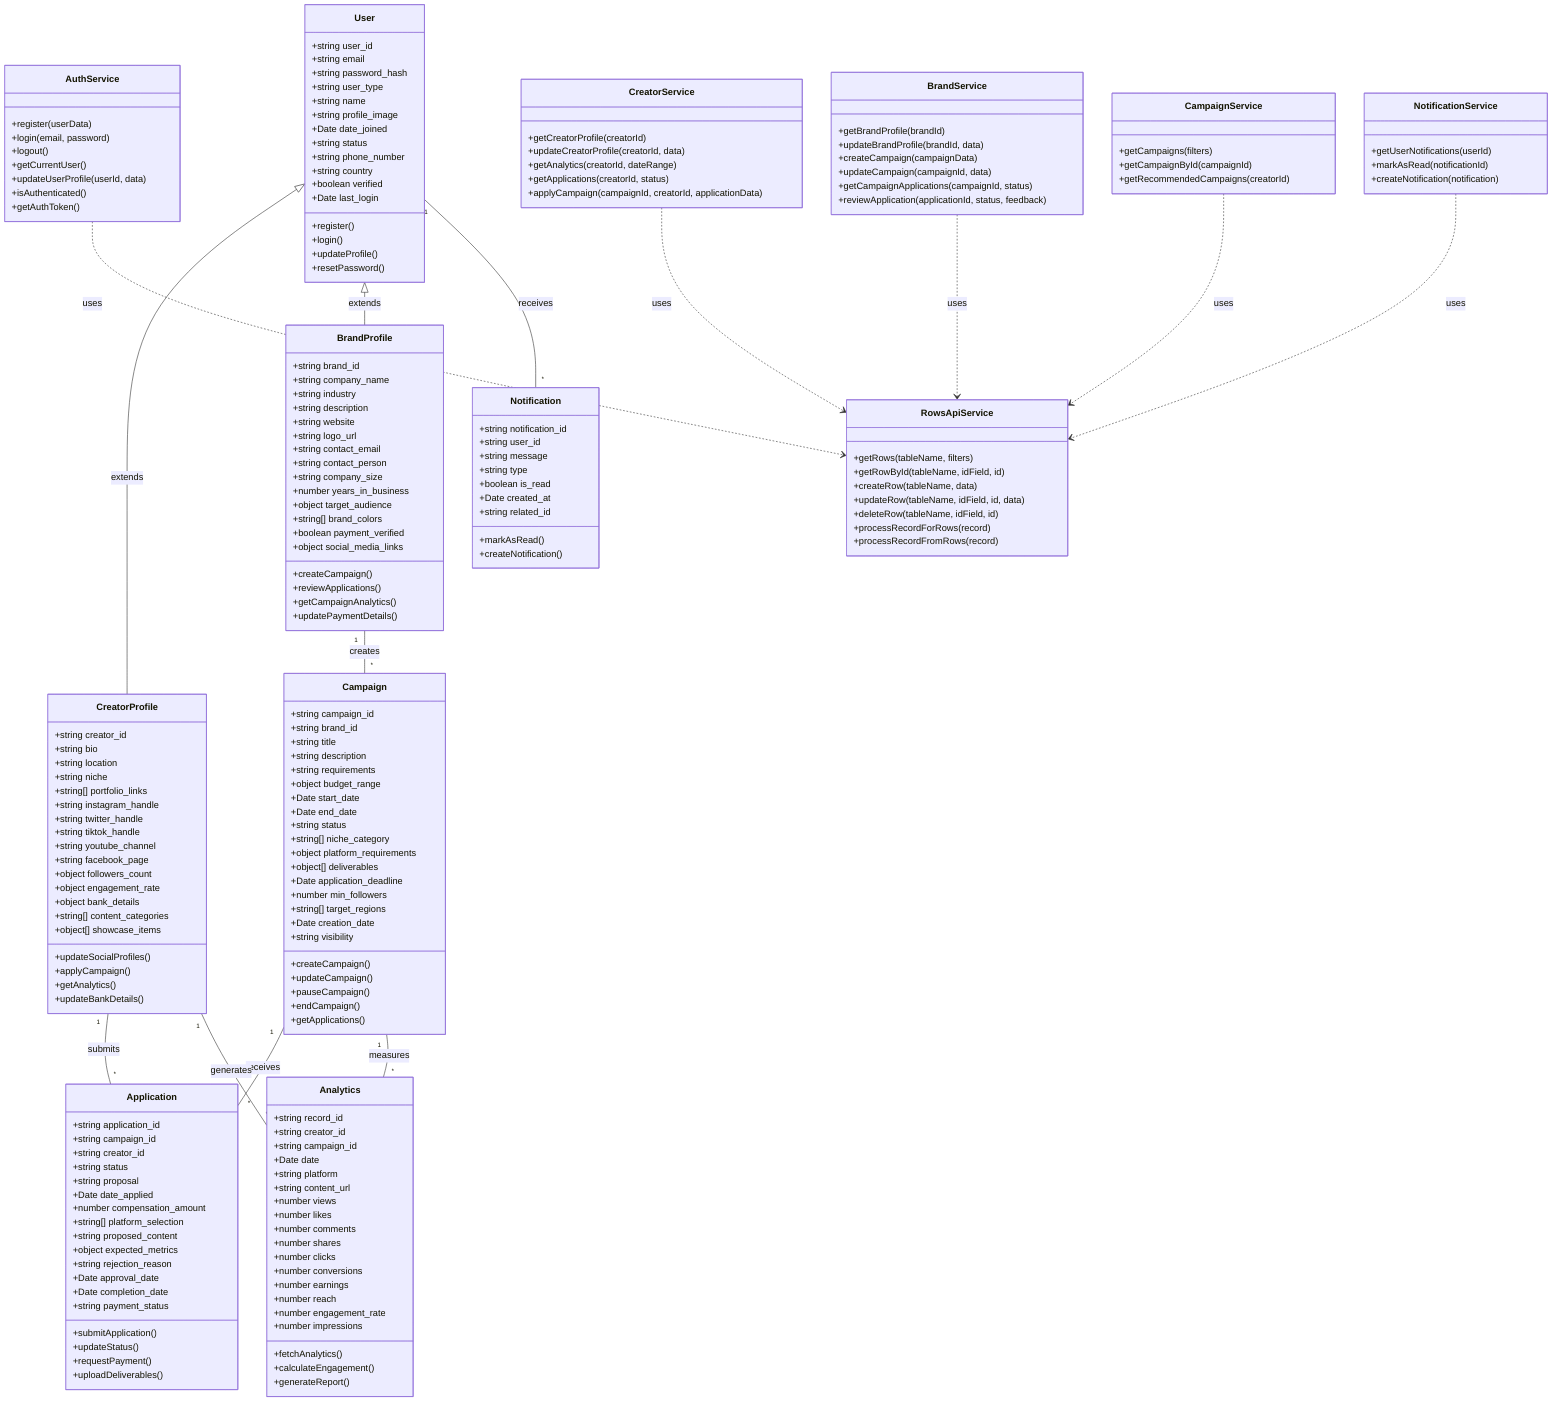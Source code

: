classDiagram
    class User {
        +string user_id
        +string email
        +string password_hash
        +string user_type
        +string name
        +string profile_image
        +Date date_joined
        +string status
        +string phone_number
        +string country
        +boolean verified
        +Date last_login
        +register()
        +login()
        +updateProfile()
        +resetPassword()
    }
    
    class CreatorProfile {
        +string creator_id
        +string bio
        +string location
        +string niche
        +string[] portfolio_links
        +string instagram_handle
        +string twitter_handle
        +string tiktok_handle
        +string youtube_channel
        +string facebook_page
        +object followers_count
        +object engagement_rate
        +object bank_details
        +string[] content_categories
        +object[] showcase_items
        +updateSocialProfiles()
        +applyCampaign()
        +getAnalytics()
        +updateBankDetails()
    }
    
    class BrandProfile {
        +string brand_id
        +string company_name
        +string industry
        +string description
        +string website
        +string logo_url
        +string contact_email
        +string contact_person
        +string company_size
        +number years_in_business
        +object target_audience
        +string[] brand_colors
        +boolean payment_verified
        +object social_media_links
        +createCampaign()
        +reviewApplications()
        +getCampaignAnalytics()
        +updatePaymentDetails()
    }
    
    class Campaign {
        +string campaign_id
        +string brand_id
        +string title
        +string description
        +string requirements
        +object budget_range
        +Date start_date
        +Date end_date
        +string status
        +string[] niche_category
        +object platform_requirements
        +object[] deliverables
        +Date application_deadline
        +number min_followers
        +string[] target_regions
        +Date creation_date
        +string visibility
        +createCampaign()
        +updateCampaign()
        +pauseCampaign()
        +endCampaign()
        +getApplications()
    }
    
    class Application {
        +string application_id
        +string campaign_id
        +string creator_id
        +string status
        +string proposal
        +Date date_applied
        +number compensation_amount
        +string[] platform_selection
        +string proposed_content
        +object expected_metrics
        +string rejection_reason
        +Date approval_date
        +Date completion_date
        +string payment_status
        +submitApplication()
        +updateStatus()
        +requestPayment()
        +uploadDeliverables()
    }
    
    class Analytics {
        +string record_id
        +string creator_id
        +string campaign_id
        +Date date
        +string platform
        +string content_url
        +number views
        +number likes
        +number comments
        +number shares
        +number clicks
        +number conversions
        +number earnings
        +number reach
        +number engagement_rate
        +number impressions
        +fetchAnalytics()
        +calculateEngagement()
        +generateReport()
    }
    
    class Notification {
        +string notification_id
        +string user_id
        +string message
        +string type
        +boolean is_read
        +Date created_at
        +string related_id
        +markAsRead()
        +createNotification()
    }
    
    class RowsApiService {
        +getRows(tableName, filters)
        +getRowById(tableName, idField, id)
        +createRow(tableName, data)
        +updateRow(tableName, idField, id, data)
        +deleteRow(tableName, idField, id)
        +processRecordForRows(record)
        +processRecordFromRows(record)
    }
    
    class AuthService {
        +register(userData)
        +login(email, password)
        +logout()
        +getCurrentUser()
        +updateUserProfile(userId, data)
        +isAuthenticated()
        +getAuthToken()
    }
    
    class CreatorService {
        +getCreatorProfile(creatorId)
        +updateCreatorProfile(creatorId, data)
        +getAnalytics(creatorId, dateRange)
        +getApplications(creatorId, status)
        +applyCampaign(campaignId, creatorId, applicationData)
    }
    
    class BrandService {
        +getBrandProfile(brandId)
        +updateBrandProfile(brandId, data)
        +createCampaign(campaignData)
        +updateCampaign(campaignId, data)
        +getCampaignApplications(campaignId, status)
        +reviewApplication(applicationId, status, feedback)
    }
    
    class CampaignService {
        +getCampaigns(filters)
        +getCampaignById(campaignId)
        +getRecommendedCampaigns(creatorId)
    }
    
    class NotificationService {
        +getUserNotifications(userId)
        +markAsRead(notificationId)
        +createNotification(notification)
    }
    
    User <|-- CreatorProfile : extends
    User <|-- BrandProfile : extends
    BrandProfile "1" -- "*" Campaign : creates
    Campaign "1" -- "*" Application : receives
    CreatorProfile "1" -- "*" Application : submits
    CreatorProfile "1" -- "*" Analytics : generates
    Campaign "1" -- "*" Analytics : measures
    User "1" -- "*" Notification : receives
    
    AuthService ..> RowsApiService : uses
    CreatorService ..> RowsApiService : uses
    BrandService ..> RowsApiService : uses
    CampaignService ..> RowsApiService : uses
    NotificationService ..> RowsApiService : uses